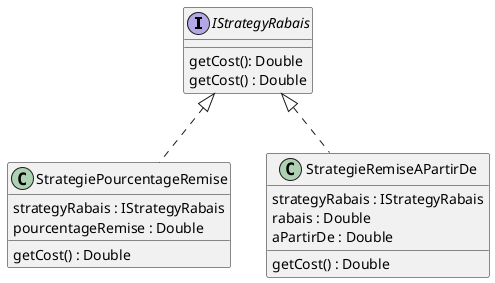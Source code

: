 @startuml diagamme de classe
interface IStrategyRabais{
    getCost(): Double
}

interface IStrategyRabais{
    getCost() : Double
}
class StrategiePourcentageRemise{
   strategyRabais : IStrategyRabais
   pourcentageRemise : Double
   getCost() : Double
}
class StrategieRemiseAPartirDe{
    strategyRabais : IStrategyRabais
    rabais : Double
    aPartirDe : Double
    getCost() : Double
}

IStrategyRabais <|.. StrategiePourcentageRemise
IStrategyRabais <|.. StrategieRemiseAPartirDe

@enduml


@startuml diagamme de séquence

title N/A

@enduml
